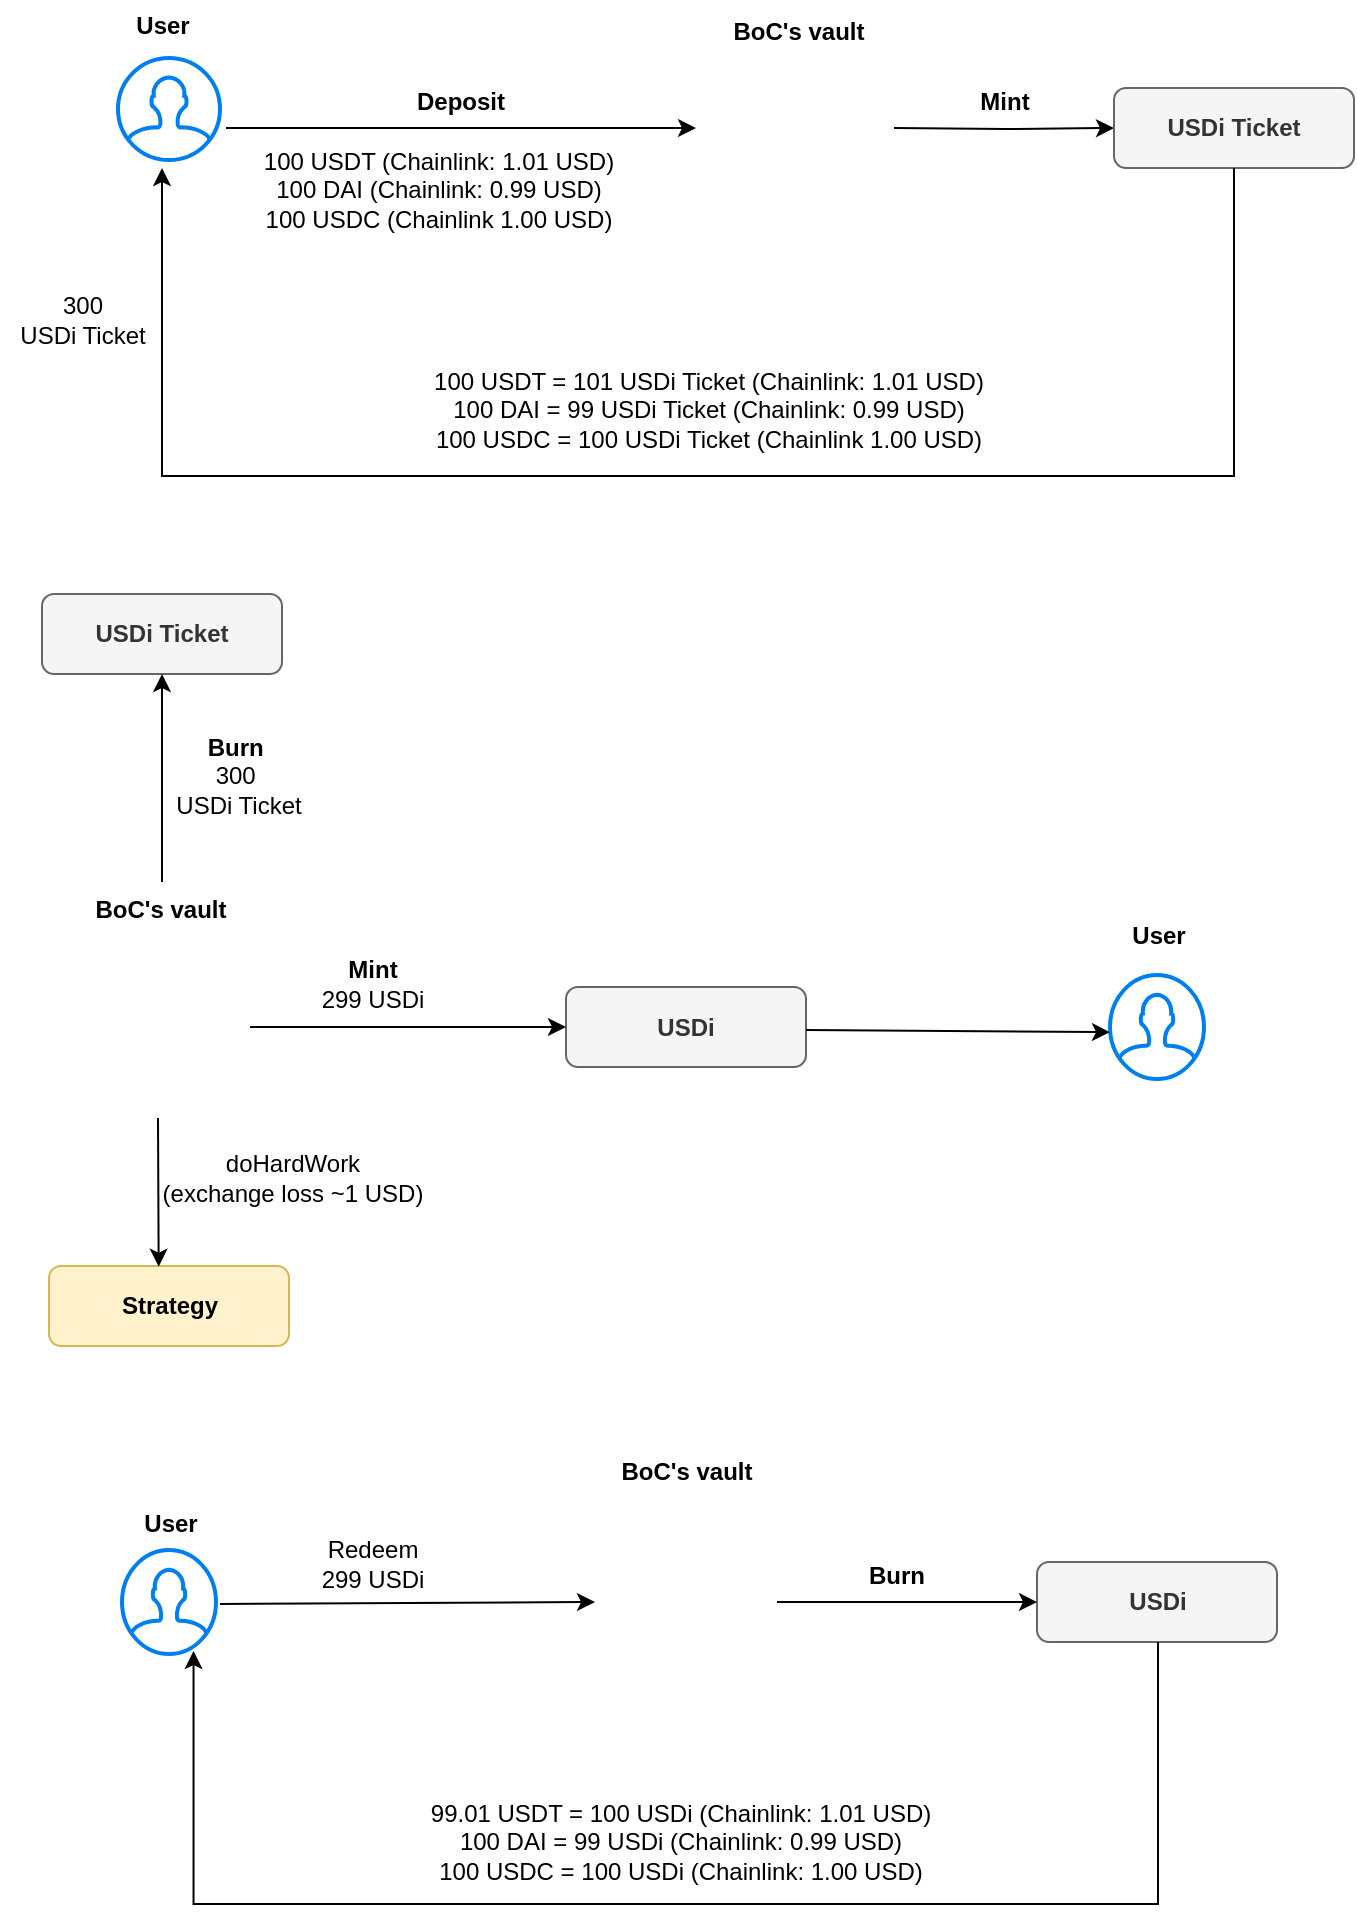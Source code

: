 <mxfile version="20.3.5" type="github">
  <diagram id="C5RBs43oDa-KdzZeNtuy" name="Page-1">
    <mxGraphModel dx="652" dy="357" grid="0" gridSize="10" guides="1" tooltips="1" connect="1" arrows="1" fold="1" page="1" pageScale="1" pageWidth="827" pageHeight="1169" math="0" shadow="0">
      <root>
        <mxCell id="WIyWlLk6GJQsqaUBKTNV-0" />
        <mxCell id="WIyWlLk6GJQsqaUBKTNV-1" parent="WIyWlLk6GJQsqaUBKTNV-0" />
        <mxCell id="tc51eVzZ6Psj-sciTMsl-4" value="" style="edgeStyle=orthogonalEdgeStyle;rounded=0;orthogonalLoop=1;jettySize=auto;html=1;" edge="1" parent="WIyWlLk6GJQsqaUBKTNV-1" target="WIyWlLk6GJQsqaUBKTNV-11">
          <mxGeometry relative="1" as="geometry">
            <mxPoint x="486" y="97" as="sourcePoint" />
          </mxGeometry>
        </mxCell>
        <mxCell id="WIyWlLk6GJQsqaUBKTNV-11" value="&lt;b&gt;USDi Ticket&lt;/b&gt;" style="rounded=1;whiteSpace=wrap;html=1;fontSize=12;glass=0;strokeWidth=1;shadow=0;fillColor=#f5f5f5;fontColor=#333333;strokeColor=#666666;" parent="WIyWlLk6GJQsqaUBKTNV-1" vertex="1">
          <mxGeometry x="596" y="77" width="120" height="40" as="geometry" />
        </mxCell>
        <mxCell id="tc51eVzZ6Psj-sciTMsl-1" value="" style="endArrow=classic;html=1;rounded=0;" edge="1" parent="WIyWlLk6GJQsqaUBKTNV-1">
          <mxGeometry width="50" height="50" relative="1" as="geometry">
            <mxPoint x="152" y="97" as="sourcePoint" />
            <mxPoint x="387" y="97" as="targetPoint" />
          </mxGeometry>
        </mxCell>
        <mxCell id="tc51eVzZ6Psj-sciTMsl-2" value="" style="endArrow=classic;html=1;rounded=0;entryX=0.5;entryY=1;entryDx=0;entryDy=0;exitX=0.5;exitY=1;exitDx=0;exitDy=0;edgeStyle=orthogonalEdgeStyle;" edge="1" parent="WIyWlLk6GJQsqaUBKTNV-1" source="WIyWlLk6GJQsqaUBKTNV-11">
          <mxGeometry width="50" height="50" relative="1" as="geometry">
            <mxPoint x="377" y="285" as="sourcePoint" />
            <mxPoint x="120" y="117" as="targetPoint" />
            <Array as="points">
              <mxPoint x="615" y="271" />
              <mxPoint x="113" y="271" />
            </Array>
          </mxGeometry>
        </mxCell>
        <mxCell id="tc51eVzZ6Psj-sciTMsl-5" value="&lt;b&gt;Deposit&lt;/b&gt;" style="text;html=1;align=center;verticalAlign=middle;resizable=0;points=[];autosize=1;strokeColor=none;fillColor=none;" vertex="1" parent="WIyWlLk6GJQsqaUBKTNV-1">
          <mxGeometry x="238" y="71" width="62" height="26" as="geometry" />
        </mxCell>
        <mxCell id="tc51eVzZ6Psj-sciTMsl-6" value="100 USDT (Chainlink: 1.01 USD)&lt;br&gt;100 DAI (Chainlink: 0.99 USD)&lt;br&gt;100 USDC (Chainlink 1.00 USD)" style="text;html=1;align=center;verticalAlign=middle;resizable=0;points=[];autosize=1;strokeColor=none;fillColor=none;" vertex="1" parent="WIyWlLk6GJQsqaUBKTNV-1">
          <mxGeometry x="161" y="100" width="193" height="55" as="geometry" />
        </mxCell>
        <mxCell id="tc51eVzZ6Psj-sciTMsl-7" value="&lt;b&gt;Mint&lt;/b&gt;" style="text;html=1;align=center;verticalAlign=middle;resizable=0;points=[];autosize=1;strokeColor=none;fillColor=none;" vertex="1" parent="WIyWlLk6GJQsqaUBKTNV-1">
          <mxGeometry x="519" y="71" width="43" height="26" as="geometry" />
        </mxCell>
        <mxCell id="tc51eVzZ6Psj-sciTMsl-8" value="100 USDT = 101 USDi Ticket (Chainlink: 1.01 USD)&lt;br&gt;100 DAI = 99 USDi Ticket (Chainlink: 0.99 USD)&lt;br&gt;100 USDC = 100 USDi Ticket (Chainlink 1.00 USD)" style="text;html=1;align=center;verticalAlign=middle;resizable=0;points=[];autosize=1;strokeColor=none;fillColor=none;" vertex="1" parent="WIyWlLk6GJQsqaUBKTNV-1">
          <mxGeometry x="246" y="210" width="293" height="55" as="geometry" />
        </mxCell>
        <mxCell id="tc51eVzZ6Psj-sciTMsl-9" value="300 &lt;br&gt;USDi Ticket" style="text;html=1;align=center;verticalAlign=middle;resizable=0;points=[];autosize=1;strokeColor=none;fillColor=none;" vertex="1" parent="WIyWlLk6GJQsqaUBKTNV-1">
          <mxGeometry x="39" y="172" width="81" height="41" as="geometry" />
        </mxCell>
        <mxCell id="tc51eVzZ6Psj-sciTMsl-10" value="&lt;b&gt;USDi Ticket&lt;/b&gt;" style="rounded=1;whiteSpace=wrap;html=1;fontSize=12;glass=0;strokeWidth=1;shadow=0;fillColor=#f5f5f5;fontColor=#333333;strokeColor=#666666;" vertex="1" parent="WIyWlLk6GJQsqaUBKTNV-1">
          <mxGeometry x="60" y="330" width="120" height="40" as="geometry" />
        </mxCell>
        <mxCell id="tc51eVzZ6Psj-sciTMsl-12" value="&lt;b&gt;USDi&lt;/b&gt;" style="rounded=1;whiteSpace=wrap;html=1;fontSize=12;glass=0;strokeWidth=1;shadow=0;fillColor=#f5f5f5;fontColor=#333333;strokeColor=#666666;" vertex="1" parent="WIyWlLk6GJQsqaUBKTNV-1">
          <mxGeometry x="322" y="526.5" width="120" height="40" as="geometry" />
        </mxCell>
        <mxCell id="tc51eVzZ6Psj-sciTMsl-14" value="&lt;b&gt;Strategy&lt;/b&gt;" style="rounded=1;whiteSpace=wrap;html=1;fontSize=12;glass=0;strokeWidth=1;shadow=0;fillColor=#fff2cc;strokeColor=#d6b656;" vertex="1" parent="WIyWlLk6GJQsqaUBKTNV-1">
          <mxGeometry x="63.5" y="666" width="120" height="40" as="geometry" />
        </mxCell>
        <mxCell id="tc51eVzZ6Psj-sciTMsl-15" value="" style="endArrow=classic;html=1;rounded=0;entryX=0.5;entryY=1;entryDx=0;entryDy=0;" edge="1" parent="WIyWlLk6GJQsqaUBKTNV-1" target="tc51eVzZ6Psj-sciTMsl-10">
          <mxGeometry width="50" height="50" relative="1" as="geometry">
            <mxPoint x="120" y="474" as="sourcePoint" />
            <mxPoint x="170" y="424" as="targetPoint" />
          </mxGeometry>
        </mxCell>
        <mxCell id="tc51eVzZ6Psj-sciTMsl-16" value="&lt;b&gt;Burn&amp;nbsp;&lt;br&gt;&lt;/b&gt;300&amp;nbsp;&lt;br&gt;USDi Ticket" style="text;html=1;align=center;verticalAlign=middle;resizable=0;points=[];autosize=1;strokeColor=none;fillColor=none;" vertex="1" parent="WIyWlLk6GJQsqaUBKTNV-1">
          <mxGeometry x="117" y="393" width="81" height="55" as="geometry" />
        </mxCell>
        <mxCell id="tc51eVzZ6Psj-sciTMsl-17" value="" style="shape=image;html=1;verticalAlign=top;verticalLabelPosition=bottom;labelBackgroundColor=#ffffff;imageAspect=0;aspect=fixed;image=https://cdn3.iconfinder.com/data/icons/finance-152/64/1-128.png" vertex="1" parent="WIyWlLk6GJQsqaUBKTNV-1">
          <mxGeometry x="73.5" y="501" width="91" height="91" as="geometry" />
        </mxCell>
        <mxCell id="tc51eVzZ6Psj-sciTMsl-18" value="&lt;b&gt;BoC&#39;s vault&lt;/b&gt;" style="text;html=1;align=center;verticalAlign=middle;resizable=0;points=[];autosize=1;strokeColor=none;fillColor=none;" vertex="1" parent="WIyWlLk6GJQsqaUBKTNV-1">
          <mxGeometry x="77" y="475" width="84" height="26" as="geometry" />
        </mxCell>
        <mxCell id="tc51eVzZ6Psj-sciTMsl-19" value="" style="html=1;verticalLabelPosition=bottom;align=center;labelBackgroundColor=#ffffff;verticalAlign=top;strokeWidth=2;strokeColor=#0080F0;shadow=0;dashed=0;shape=mxgraph.ios7.icons.user;" vertex="1" parent="WIyWlLk6GJQsqaUBKTNV-1">
          <mxGeometry x="594" y="520.5" width="47" height="52" as="geometry" />
        </mxCell>
        <mxCell id="tc51eVzZ6Psj-sciTMsl-20" value="" style="html=1;verticalLabelPosition=bottom;align=center;labelBackgroundColor=#ffffff;verticalAlign=top;strokeWidth=2;strokeColor=#0080F0;shadow=0;dashed=0;shape=mxgraph.ios7.icons.user;" vertex="1" parent="WIyWlLk6GJQsqaUBKTNV-1">
          <mxGeometry x="98" y="62" width="51" height="51" as="geometry" />
        </mxCell>
        <mxCell id="tc51eVzZ6Psj-sciTMsl-21" value="" style="shape=image;html=1;verticalAlign=top;verticalLabelPosition=bottom;labelBackgroundColor=#ffffff;imageAspect=0;aspect=fixed;image=https://cdn3.iconfinder.com/data/icons/finance-152/64/1-128.png" vertex="1" parent="WIyWlLk6GJQsqaUBKTNV-1">
          <mxGeometry x="392" y="59" width="91" height="91" as="geometry" />
        </mxCell>
        <mxCell id="tc51eVzZ6Psj-sciTMsl-22" value="&lt;b style=&quot;&quot;&gt;BoC&#39;s vault&lt;/b&gt;" style="text;html=1;align=center;verticalAlign=middle;resizable=0;points=[];autosize=1;strokeColor=none;fillColor=none;" vertex="1" parent="WIyWlLk6GJQsqaUBKTNV-1">
          <mxGeometry x="395.5" y="36" width="84" height="26" as="geometry" />
        </mxCell>
        <mxCell id="tc51eVzZ6Psj-sciTMsl-23" value="&lt;b&gt;User&lt;/b&gt;" style="text;html=1;align=center;verticalAlign=middle;resizable=0;points=[];autosize=1;strokeColor=none;fillColor=none;" vertex="1" parent="WIyWlLk6GJQsqaUBKTNV-1">
          <mxGeometry x="97.5" y="33" width="45" height="26" as="geometry" />
        </mxCell>
        <mxCell id="tc51eVzZ6Psj-sciTMsl-25" value="&lt;b&gt;User&lt;/b&gt;" style="text;html=1;align=center;verticalAlign=middle;resizable=0;points=[];autosize=1;strokeColor=none;fillColor=none;" vertex="1" parent="WIyWlLk6GJQsqaUBKTNV-1">
          <mxGeometry x="595" y="488" width="45" height="26" as="geometry" />
        </mxCell>
        <mxCell id="tc51eVzZ6Psj-sciTMsl-26" value="" style="endArrow=classic;html=1;rounded=0;entryX=0.457;entryY=0.008;entryDx=0;entryDy=0;entryPerimeter=0;" edge="1" parent="WIyWlLk6GJQsqaUBKTNV-1" target="tc51eVzZ6Psj-sciTMsl-14">
          <mxGeometry width="50" height="50" relative="1" as="geometry">
            <mxPoint x="118" y="592" as="sourcePoint" />
            <mxPoint x="168" y="542" as="targetPoint" />
          </mxGeometry>
        </mxCell>
        <mxCell id="tc51eVzZ6Psj-sciTMsl-27" value="doHardWork&lt;br&gt;(exchange loss ~1 USD)" style="text;html=1;align=center;verticalAlign=middle;resizable=0;points=[];autosize=1;strokeColor=none;fillColor=none;" vertex="1" parent="WIyWlLk6GJQsqaUBKTNV-1">
          <mxGeometry x="111" y="601" width="148" height="41" as="geometry" />
        </mxCell>
        <mxCell id="tc51eVzZ6Psj-sciTMsl-28" value="" style="endArrow=classic;html=1;rounded=0;entryX=0;entryY=0.5;entryDx=0;entryDy=0;exitX=0.995;exitY=0.5;exitDx=0;exitDy=0;exitPerimeter=0;" edge="1" parent="WIyWlLk6GJQsqaUBKTNV-1" source="tc51eVzZ6Psj-sciTMsl-17" target="tc51eVzZ6Psj-sciTMsl-12">
          <mxGeometry width="50" height="50" relative="1" as="geometry">
            <mxPoint x="168" y="542" as="sourcePoint" />
            <mxPoint x="218" y="492" as="targetPoint" />
          </mxGeometry>
        </mxCell>
        <mxCell id="tc51eVzZ6Psj-sciTMsl-29" value="" style="endArrow=classic;html=1;rounded=0;entryX=0;entryY=0.55;entryDx=0;entryDy=0;entryPerimeter=0;" edge="1" parent="WIyWlLk6GJQsqaUBKTNV-1" target="tc51eVzZ6Psj-sciTMsl-19">
          <mxGeometry width="50" height="50" relative="1" as="geometry">
            <mxPoint x="442" y="548" as="sourcePoint" />
            <mxPoint x="492" y="498" as="targetPoint" />
          </mxGeometry>
        </mxCell>
        <mxCell id="tc51eVzZ6Psj-sciTMsl-30" value="&lt;b&gt;Mint&lt;/b&gt;&lt;br&gt;299 USDi" style="text;html=1;align=center;verticalAlign=middle;resizable=0;points=[];autosize=1;strokeColor=none;fillColor=none;" vertex="1" parent="WIyWlLk6GJQsqaUBKTNV-1">
          <mxGeometry x="190" y="504" width="69" height="41" as="geometry" />
        </mxCell>
        <mxCell id="tc51eVzZ6Psj-sciTMsl-31" value="" style="html=1;verticalLabelPosition=bottom;align=center;labelBackgroundColor=#ffffff;verticalAlign=top;strokeWidth=2;strokeColor=#0080F0;shadow=0;dashed=0;shape=mxgraph.ios7.icons.user;" vertex="1" parent="WIyWlLk6GJQsqaUBKTNV-1">
          <mxGeometry x="100" y="808" width="47" height="52" as="geometry" />
        </mxCell>
        <mxCell id="tc51eVzZ6Psj-sciTMsl-32" value="&lt;b&gt;User&lt;/b&gt;" style="text;html=1;align=center;verticalAlign=middle;resizable=0;points=[];autosize=1;strokeColor=none;fillColor=none;" vertex="1" parent="WIyWlLk6GJQsqaUBKTNV-1">
          <mxGeometry x="101" y="782" width="45" height="26" as="geometry" />
        </mxCell>
        <mxCell id="tc51eVzZ6Psj-sciTMsl-33" value="" style="shape=image;html=1;verticalAlign=top;verticalLabelPosition=bottom;labelBackgroundColor=#ffffff;imageAspect=0;aspect=fixed;image=https://cdn3.iconfinder.com/data/icons/finance-152/64/1-128.png" vertex="1" parent="WIyWlLk6GJQsqaUBKTNV-1">
          <mxGeometry x="336.5" y="788.5" width="91" height="91" as="geometry" />
        </mxCell>
        <mxCell id="tc51eVzZ6Psj-sciTMsl-34" value="&lt;b&gt;BoC&#39;s vault&lt;/b&gt;" style="text;html=1;align=center;verticalAlign=middle;resizable=0;points=[];autosize=1;strokeColor=none;fillColor=none;" vertex="1" parent="WIyWlLk6GJQsqaUBKTNV-1">
          <mxGeometry x="340" y="756" width="84" height="26" as="geometry" />
        </mxCell>
        <mxCell id="tc51eVzZ6Psj-sciTMsl-35" value="&lt;b&gt;USDi&lt;/b&gt;" style="rounded=1;whiteSpace=wrap;html=1;fontSize=12;glass=0;strokeWidth=1;shadow=0;fillColor=#f5f5f5;fontColor=#333333;strokeColor=#666666;" vertex="1" parent="WIyWlLk6GJQsqaUBKTNV-1">
          <mxGeometry x="557.5" y="814" width="120" height="40" as="geometry" />
        </mxCell>
        <mxCell id="tc51eVzZ6Psj-sciTMsl-36" value="" style="endArrow=classic;html=1;rounded=0;entryX=0;entryY=0.5;entryDx=0;entryDy=0;" edge="1" parent="WIyWlLk6GJQsqaUBKTNV-1" target="tc51eVzZ6Psj-sciTMsl-33">
          <mxGeometry width="50" height="50" relative="1" as="geometry">
            <mxPoint x="149" y="835" as="sourcePoint" />
            <mxPoint x="199" y="785" as="targetPoint" />
          </mxGeometry>
        </mxCell>
        <mxCell id="tc51eVzZ6Psj-sciTMsl-37" value="" style="endArrow=classic;html=1;rounded=0;entryX=0;entryY=0.5;entryDx=0;entryDy=0;exitX=1;exitY=0.5;exitDx=0;exitDy=0;" edge="1" parent="WIyWlLk6GJQsqaUBKTNV-1" source="tc51eVzZ6Psj-sciTMsl-33" target="tc51eVzZ6Psj-sciTMsl-35">
          <mxGeometry width="50" height="50" relative="1" as="geometry">
            <mxPoint x="427.5" y="836" as="sourcePoint" />
            <mxPoint x="477.5" y="786" as="targetPoint" />
          </mxGeometry>
        </mxCell>
        <mxCell id="tc51eVzZ6Psj-sciTMsl-38" value="Redeem&lt;br&gt;299 USDi" style="text;html=1;align=center;verticalAlign=middle;resizable=0;points=[];autosize=1;strokeColor=none;fillColor=none;" vertex="1" parent="WIyWlLk6GJQsqaUBKTNV-1">
          <mxGeometry x="190" y="794" width="69" height="41" as="geometry" />
        </mxCell>
        <mxCell id="tc51eVzZ6Psj-sciTMsl-39" value="&lt;b&gt;Burn&lt;/b&gt;" style="text;html=1;align=center;verticalAlign=middle;resizable=0;points=[];autosize=1;strokeColor=none;fillColor=none;" vertex="1" parent="WIyWlLk6GJQsqaUBKTNV-1">
          <mxGeometry x="464" y="808" width="46" height="26" as="geometry" />
        </mxCell>
        <mxCell id="tc51eVzZ6Psj-sciTMsl-40" value="" style="endArrow=classic;html=1;rounded=0;entryX=0.761;entryY=0.972;entryDx=0;entryDy=0;entryPerimeter=0;edgeStyle=elbowEdgeStyle;elbow=vertical;" edge="1" parent="WIyWlLk6GJQsqaUBKTNV-1" target="tc51eVzZ6Psj-sciTMsl-31">
          <mxGeometry width="50" height="50" relative="1" as="geometry">
            <mxPoint x="618" y="854" as="sourcePoint" />
            <mxPoint x="668" y="804" as="targetPoint" />
            <Array as="points">
              <mxPoint x="541" y="985" />
              <mxPoint x="286" y="953" />
            </Array>
          </mxGeometry>
        </mxCell>
        <mxCell id="tc51eVzZ6Psj-sciTMsl-41" value="99.01 USDT = 100 USDi (Chainlink: 1.01 USD)&lt;br&gt;100 DAI = 99 USDi (Chainlink: 0.99 USD)&lt;br&gt;100 USDC = 100 USDi (Chainlink: 1.00 USD)" style="text;html=1;align=center;verticalAlign=middle;resizable=0;points=[];autosize=1;strokeColor=none;fillColor=none;" vertex="1" parent="WIyWlLk6GJQsqaUBKTNV-1">
          <mxGeometry x="238" y="926" width="282" height="55" as="geometry" />
        </mxCell>
      </root>
    </mxGraphModel>
  </diagram>
</mxfile>
